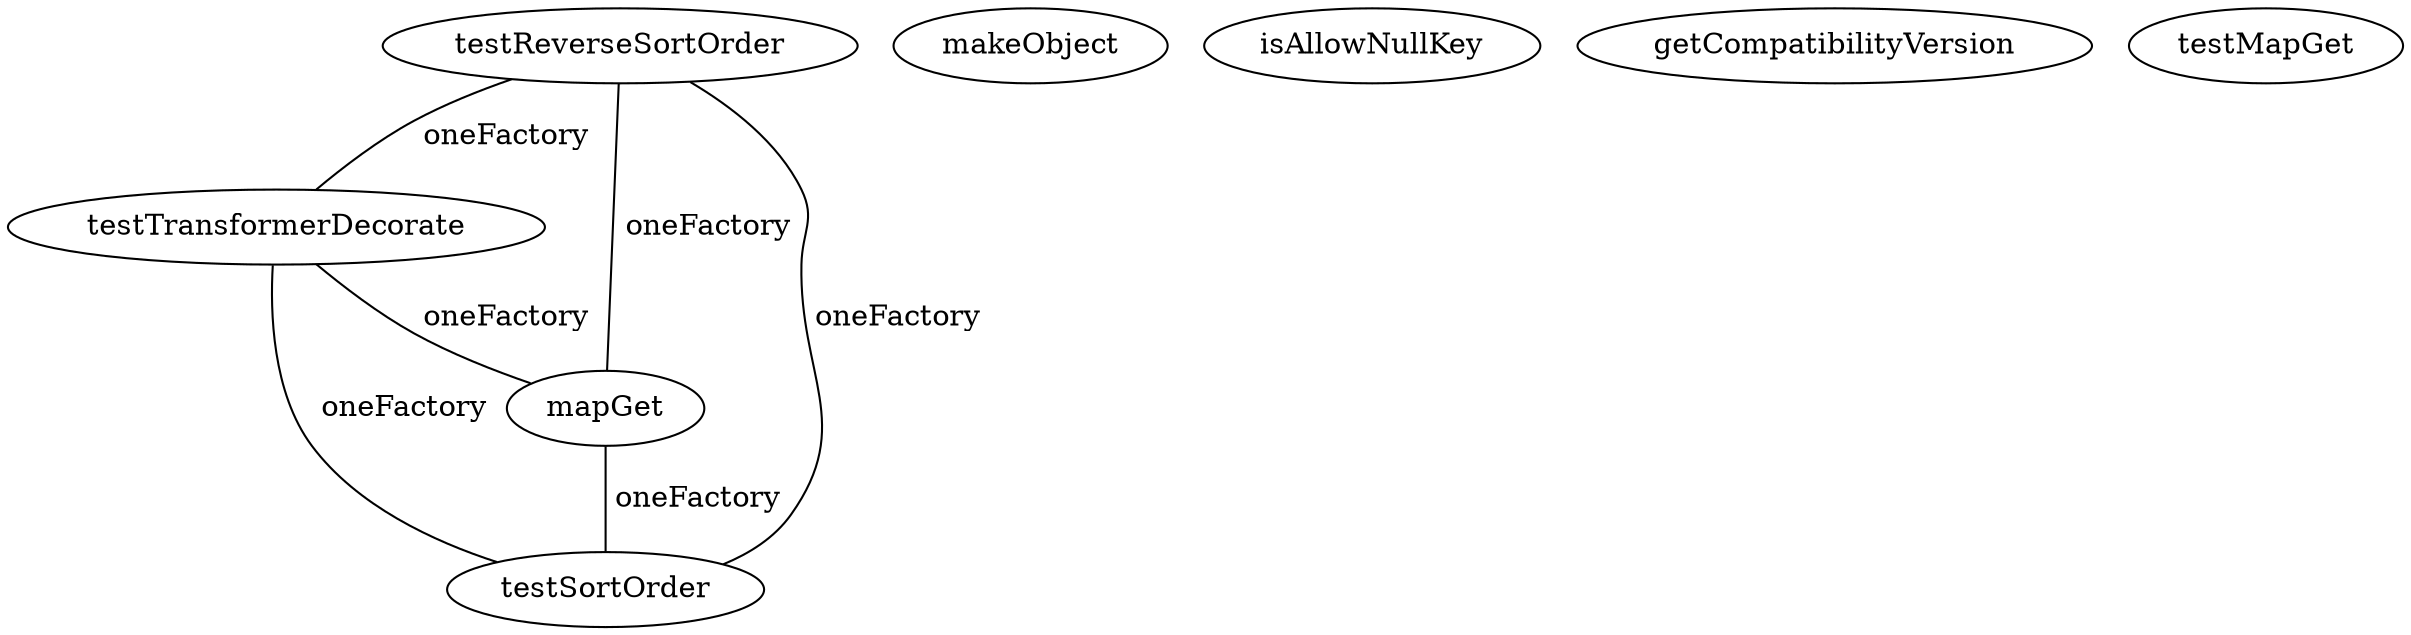 digraph G {
testReverseSortOrder;
testTransformerDecorate;
mapGet;
makeObject;
isAllowNullKey;
getCompatibilityVersion;
testSortOrder;
testMapGet;
testReverseSortOrder -> testTransformerDecorate [label=" oneFactory", dir=none];
testReverseSortOrder -> mapGet [label=" oneFactory", dir=none];
testReverseSortOrder -> testSortOrder [label=" oneFactory", dir=none];
testTransformerDecorate -> mapGet [label=" oneFactory", dir=none];
testTransformerDecorate -> testSortOrder [label=" oneFactory", dir=none];
mapGet -> testSortOrder [label=" oneFactory", dir=none];
}
